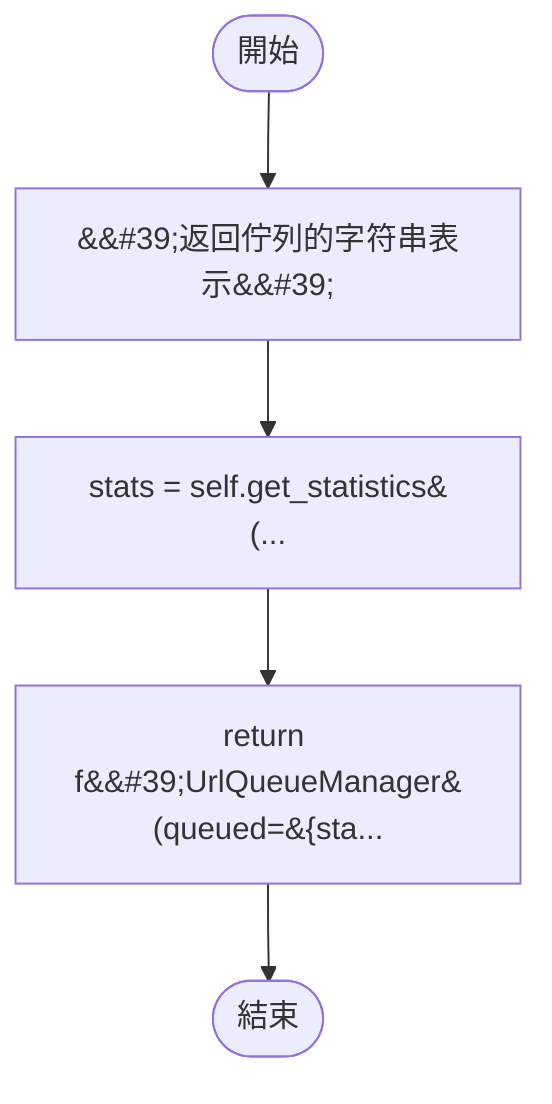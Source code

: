 flowchart TB
    n1([開始])
    n2([結束])
    n3[&amp;&#35;39;返回佇列的字符串表示&amp;&#35;39;]
    n4[stats = self.get_statistics&#40;...]
    n5[return f&amp;&#35;39;UrlQueueManager&#40;queued=&#123;sta...]
    n1 --> n3
    n3 --> n4
    n4 --> n5
    n5 --> n2
